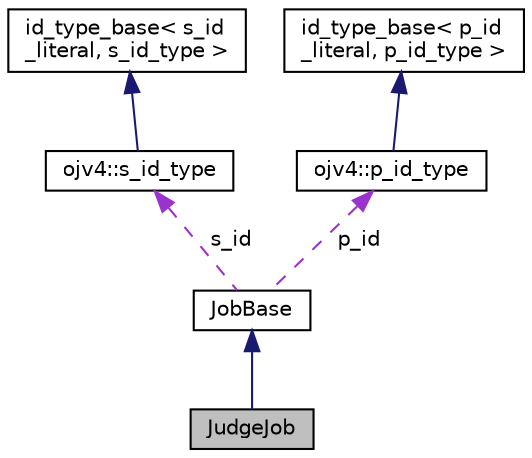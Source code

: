 digraph "JudgeJob"
{
 // LATEX_PDF_SIZE
  edge [fontname="Helvetica",fontsize="10",labelfontname="Helvetica",labelfontsize="10"];
  node [fontname="Helvetica",fontsize="10",shape=record];
  Node2 [label="JudgeJob",height=0.2,width=0.4,color="black", fillcolor="grey75", style="filled", fontcolor="black",tooltip="JobBase 的子类，用于实现提交代码的判题功能。"];
  Node3 -> Node2 [dir="back",color="midnightblue",fontsize="10",style="solid",fontname="Helvetica"];
  Node3 [label="JobBase",height=0.2,width=0.4,color="black", fillcolor="white", style="filled",URL="$class_job_base.html",tooltip="JudgeJob 与 UpdateJob 的基类， 存有 Job的基本信息，并规定了所有 Job 必须遵循的函数接口。"];
  Node4 -> Node3 [dir="back",color="darkorchid3",fontsize="10",style="dashed",label=" s_id" ,fontname="Helvetica"];
  Node4 [label="ojv4::s_id_type",height=0.2,width=0.4,color="black", fillcolor="white", style="filled",URL="$structojv4_1_1s__id__type.html",tooltip=" "];
  Node5 -> Node4 [dir="back",color="midnightblue",fontsize="10",style="solid",fontname="Helvetica"];
  Node5 [label="id_type_base\< s_id\l_literal, s_id_type \>",height=0.2,width=0.4,color="black", fillcolor="white", style="filled",URL="$classid__type__base.html",tooltip=" "];
  Node6 -> Node3 [dir="back",color="darkorchid3",fontsize="10",style="dashed",label=" p_id" ,fontname="Helvetica"];
  Node6 [label="ojv4::p_id_type",height=0.2,width=0.4,color="black", fillcolor="white", style="filled",URL="$structojv4_1_1p__id__type.html",tooltip=" "];
  Node7 -> Node6 [dir="back",color="midnightblue",fontsize="10",style="solid",fontname="Helvetica"];
  Node7 [label="id_type_base\< p_id\l_literal, p_id_type \>",height=0.2,width=0.4,color="black", fillcolor="white", style="filled",URL="$classid__type__base.html",tooltip=" "];
}
